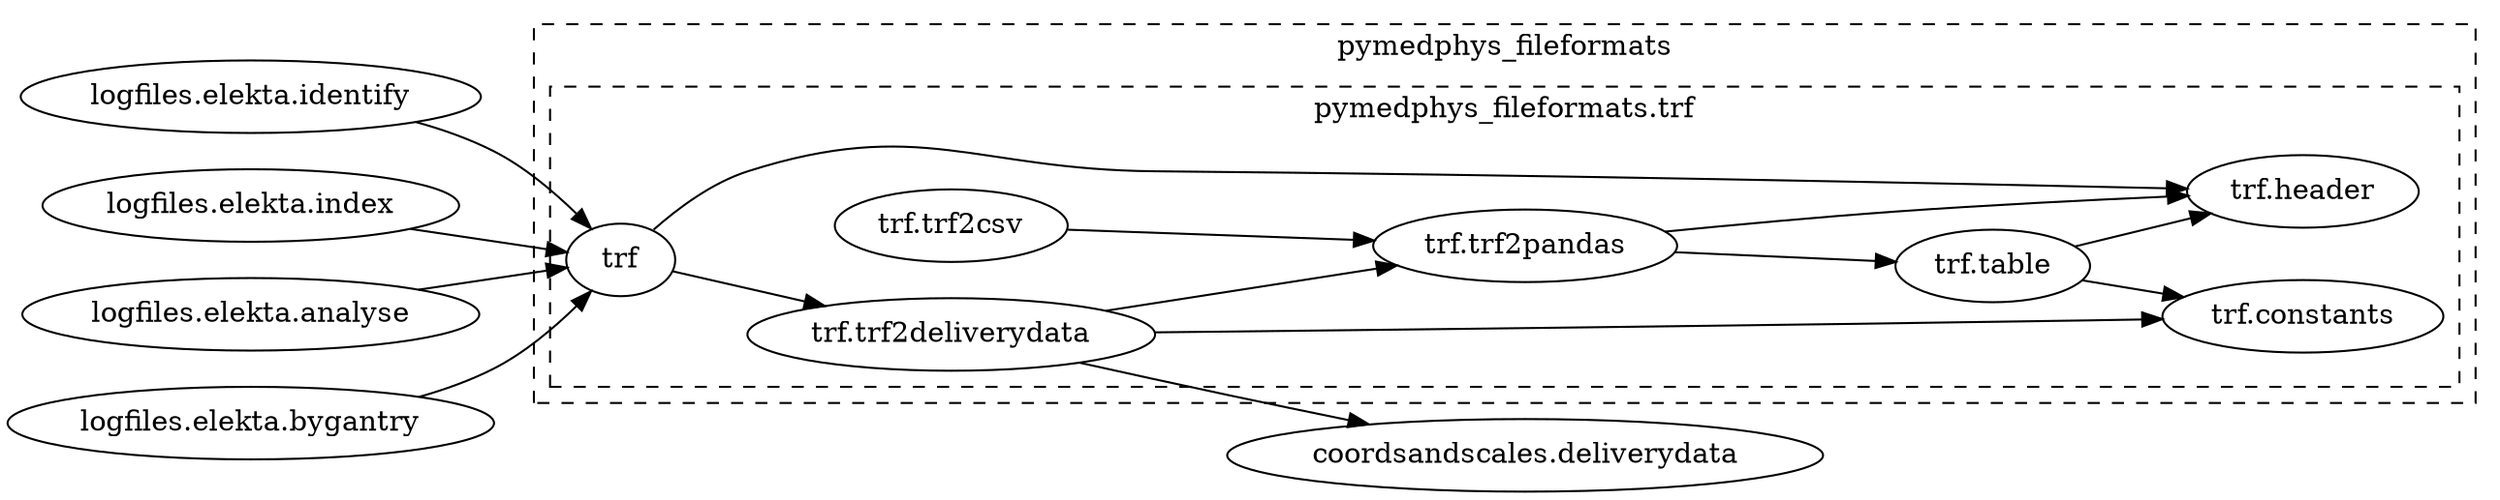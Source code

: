 strict digraph  {
    rankdir = LR;

    subgraph cluster_0 {
        
        label = "pymedphys_fileformats";
        style = dashed;

        subgraph cluster_1 {
            { rank = same; "pymedphys_fileformats.trf.constants"; "pymedphys_fileformats.trf.header"; }
            { rank = same; "pymedphys_fileformats.trf.table"; }
            { rank = same; "pymedphys_fileformats.trf.trf2pandas"; }
            { rank = same; "pymedphys_fileformats.trf.trf2csv"; "pymedphys_fileformats.trf.trf2deliverydata"; }
            { rank = same; "pymedphys_fileformats.trf"; }

            label = "pymedphys_fileformats.trf"
        }
    }

    "pymedphys_fileformats.trf.constants" [label="trf.constants"];
    "pymedphys_logfiles.elekta.identify" [label="logfiles.elekta.identify"];
    "pymedphys_logfiles.elekta.index" [label="logfiles.elekta.index"];
    "pymedphys_logfiles.elekta.analyse" [label="logfiles.elekta.analyse"];
    "pymedphys_fileformats.trf" [label="trf"];
    "pymedphys_fileformats.trf.trf2csv" [label="trf.trf2csv"];
    "pymedphys_coordsandscales.deliverydata" [label="coordsandscales.deliverydata"];
    "pymedphys_logfiles.elekta.bygantry" [label="logfiles.elekta.bygantry"];
    "pymedphys_fileformats.trf.table" [label="trf.table"];
    "pymedphys_fileformats.trf.trf2pandas" [label="trf.trf2pandas"];
    "pymedphys_fileformats.trf.trf2deliverydata" [label="trf.trf2deliverydata"];
    "pymedphys_fileformats.trf.header" [label="trf.header"];

    "pymedphys_fileformats.trf" -> "pymedphys_fileformats.trf.header";
    "pymedphys_fileformats.trf" -> "pymedphys_fileformats.trf.trf2deliverydata";
    "pymedphys_logfiles.elekta.analyse" -> "pymedphys_fileformats.trf";
    "pymedphys_logfiles.elekta.bygantry" -> "pymedphys_fileformats.trf";
    "pymedphys_logfiles.elekta.identify" -> "pymedphys_fileformats.trf";
    "pymedphys_logfiles.elekta.index" -> "pymedphys_fileformats.trf";
    "pymedphys_fileformats.trf.table" -> "pymedphys_fileformats.trf.constants";
    "pymedphys_fileformats.trf.trf2deliverydata" -> "pymedphys_fileformats.trf.constants";
    "pymedphys_fileformats.trf" -> "pymedphys_fileformats.trf.header";
    "pymedphys_fileformats.trf.table" -> "pymedphys_fileformats.trf.header";
    "pymedphys_fileformats.trf.trf2pandas" -> "pymedphys_fileformats.trf.header";
    "pymedphys_fileformats.trf.table" -> "pymedphys_fileformats.trf.constants";
    "pymedphys_fileformats.trf.table" -> "pymedphys_fileformats.trf.header";
    "pymedphys_fileformats.trf.trf2pandas" -> "pymedphys_fileformats.trf.table";
    "pymedphys_fileformats.trf.trf2csv" -> "pymedphys_fileformats.trf.trf2pandas";
    "pymedphys_fileformats.trf.trf2deliverydata" -> "pymedphys_coordsandscales.deliverydata";
    "pymedphys_fileformats.trf.trf2deliverydata" -> "pymedphys_fileformats.trf.constants";
    "pymedphys_fileformats.trf.trf2deliverydata" -> "pymedphys_fileformats.trf.trf2pandas";
    "pymedphys_fileformats.trf" -> "pymedphys_fileformats.trf.trf2deliverydata";
    "pymedphys_fileformats.trf.trf2pandas" -> "pymedphys_fileformats.trf.header";
    "pymedphys_fileformats.trf.trf2pandas" -> "pymedphys_fileformats.trf.table";
    "pymedphys_fileformats.trf.trf2csv" -> "pymedphys_fileformats.trf.trf2pandas";
    "pymedphys_fileformats.trf.trf2deliverydata" -> "pymedphys_fileformats.trf.trf2pandas";
}
